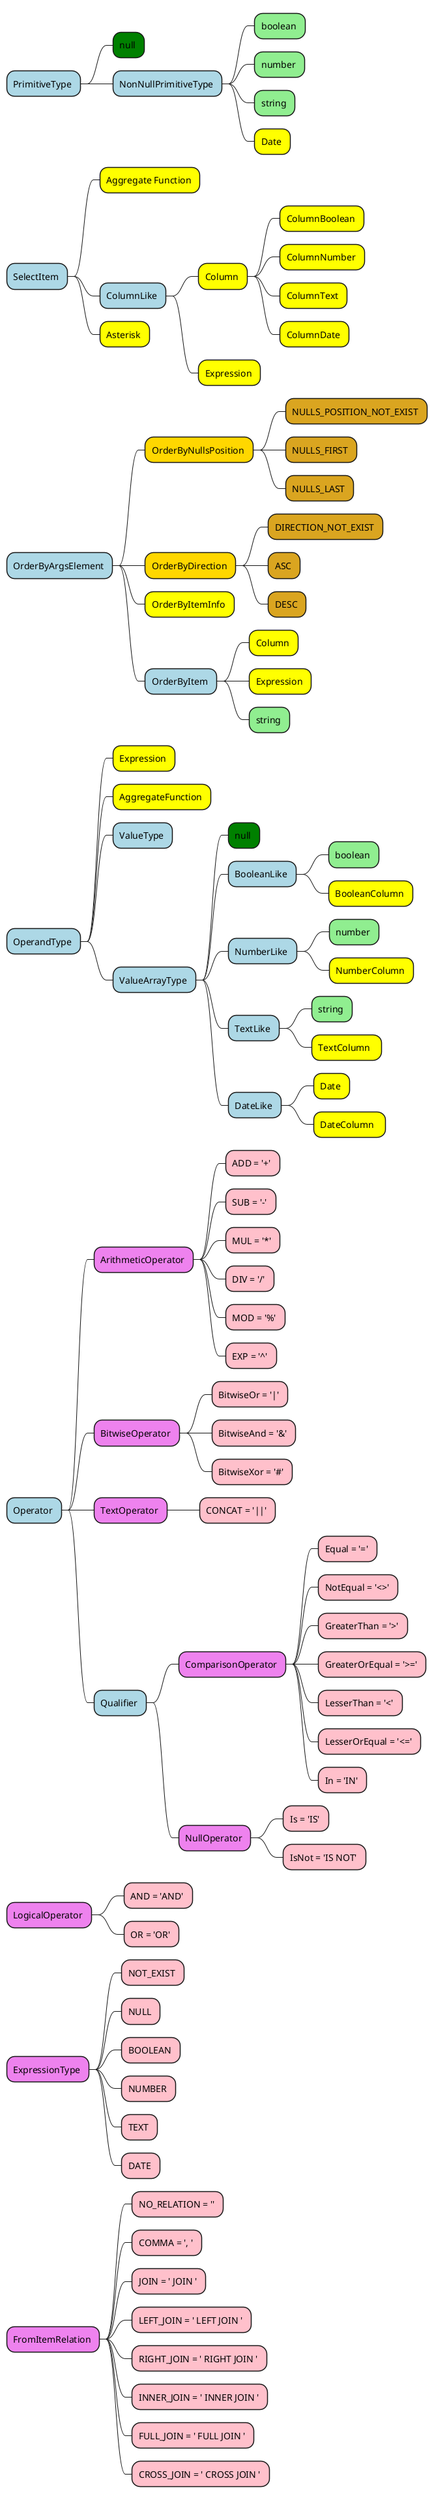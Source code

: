 @startmindmap

<style>
mindmapDiagram {
  .primitive {
    BackgroundColor #lightgreen
  }
  .type {
    BackgroundColor #lightblue
  }
  .abstractClass {
    BackgroundColor #Gold
  }
  .singleToneClass {
    BackgroundColor #GoldenRod
  }
  .class {
    BackgroundColor #Yellow
  }
  .null {
    BackgroundColor #green
  }
  .enum {
    BackgroundColor #violet
  }
  .enumItem {
    BackgroundColor #pink
  }
}
</style>

* PrimitiveType <<type>>
** null <<null>>
** NonNullPrimitiveType <<type>>
*** boolean <<primitive>>
*** number <<primitive>>
*** string <<primitive>>
*** Date <<class>>

* SelectItem <<type>>
** Aggregate Function <<class>>
** ColumnLike <<type>>
*** Column <<class>>
**** ColumnBoolean <<class>>
**** ColumnNumber <<class>>
**** ColumnText <<class>>
**** ColumnDate <<class>>
*** Expression <<class>>
** Asterisk <<class>>

* OrderByArgsElement <<type>>
** OrderByNullsPosition <<abstractClass>>
*** NULLS_POSITION_NOT_EXIST <<singleToneClass>>
*** NULLS_FIRST <<singleToneClass>>
*** NULLS_LAST <<singleToneClass>>
** OrderByDirection <<abstractClass>>
*** DIRECTION_NOT_EXIST <<singleToneClass>>
*** ASC <<singleToneClass>>
*** DESC <<singleToneClass>>
** OrderByItemInfo <<class>>
** OrderByItem <<type>>
*** Column <<class>>
*** Expression <<class>>
*** string <<primitive>>

* OperandType <<type>>
** Expression <<class>>
** AggregateFunction <<class>>
** ValueType <<type>>
** ValueArrayType <<type>>
*** null <<null>>
*** BooleanLike <<type>>
**** boolean <<primitive>>
**** BooleanColumn <<class>>
*** NumberLike <<type>>
**** number <<primitive>>
**** NumberColumn <<class>>
*** TextLike <<type>>
**** string <<primitive>>
**** TextColumn  <<class>>
*** DateLike <<type>>
**** Date <<class>>
**** DateColumn  <<class>>

* Operator <<type>>
** ArithmeticOperator <<enum>>
*** ADD = '+' <<enumItem>>
*** SUB = '-' <<enumItem>>
*** MUL = '*' <<enumItem>>
*** DIV = '/' <<enumItem>>
*** MOD = '%' <<enumItem>>
*** EXP = '^' <<enumItem>>
** BitwiseOperator <<enum>>
*** BitwiseOr = '|' <<enumItem>>
*** BitwiseAnd = '&' <<enumItem>>
*** BitwiseXor = '#' <<enumItem>>
** TextOperator <<enum>>
*** CONCAT = '||' <<enumItem>>
** Qualifier <<type>>
*** ComparisonOperator <<enum>>
**** Equal = '=' <<enumItem>>
**** NotEqual = '<>' <<enumItem>>
**** GreaterThan = '>' <<enumItem>>
**** GreaterOrEqual = '>=' <<enumItem>>
**** LesserThan = '<' <<enumItem>>
**** LesserOrEqual = '<=' <<enumItem>>
**** In = 'IN' <<enumItem>>
*** NullOperator <<enum>>
**** Is = 'IS' <<enumItem>>
**** IsNot = 'IS NOT' <<enumItem>>

* LogicalOperator <<enum>>
** AND = 'AND' <<enumItem>>
** OR = 'OR' <<enumItem>>

* ExpressionType <<enum>>
** NOT_EXIST <<enumItem>>
** NULL <<enumItem>>
** BOOLEAN <<enumItem>>
** NUMBER <<enumItem>>
** TEXT <<enumItem>>
** DATE <<enumItem>>

* FromItemRelation <<enum>>
** NO_RELATION = '' <<enumItem>>
** COMMA = ', ' <<enumItem>>
** JOIN = ' JOIN ' <<enumItem>>
** LEFT_JOIN = ' LEFT JOIN ' <<enumItem>>
** RIGHT_JOIN = ' RIGHT JOIN ' <<enumItem>>
** INNER_JOIN = ' INNER JOIN ' <<enumItem>>
** FULL_JOIN = ' FULL JOIN ' <<enumItem>>
** CROSS_JOIN = ' CROSS JOIN ' <<enumItem>>

@endmindmap
